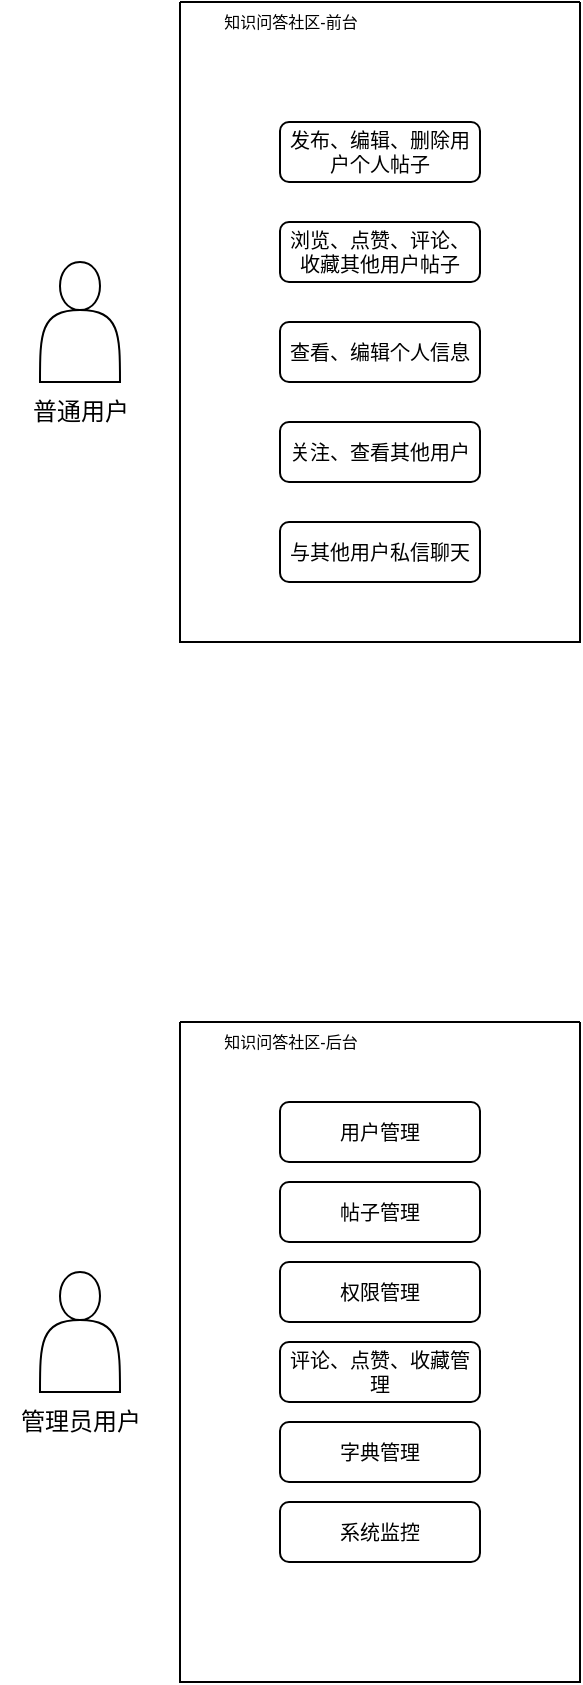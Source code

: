 <mxfile version="22.1.18" type="github">
  <diagram name="第 1 页" id="BvV1U0EicXiyCjJr9YVR">
    <mxGraphModel dx="1079" dy="633" grid="1" gridSize="10" guides="1" tooltips="1" connect="1" arrows="1" fold="1" page="1" pageScale="1" pageWidth="827" pageHeight="1169" math="0" shadow="0">
      <root>
        <mxCell id="0" />
        <mxCell id="1" parent="0" />
        <mxCell id="Ci9BcAehfuN5I9fXSeE--8" value="" style="shape=actor;whiteSpace=wrap;html=1;" vertex="1" parent="1">
          <mxGeometry x="200" y="580" width="40" height="60" as="geometry" />
        </mxCell>
        <mxCell id="Ci9BcAehfuN5I9fXSeE--11" value="普通用户" style="text;html=1;align=center;verticalAlign=middle;resizable=0;points=[];autosize=1;strokeColor=none;fillColor=none;" vertex="1" parent="1">
          <mxGeometry x="185" y="640" width="70" height="30" as="geometry" />
        </mxCell>
        <mxCell id="Ci9BcAehfuN5I9fXSeE--12" value="" style="shape=actor;whiteSpace=wrap;html=1;" vertex="1" parent="1">
          <mxGeometry x="200" y="1085" width="40" height="60" as="geometry" />
        </mxCell>
        <mxCell id="Ci9BcAehfuN5I9fXSeE--13" value="管理员用户&lt;br&gt;" style="text;html=1;align=center;verticalAlign=middle;resizable=0;points=[];autosize=1;strokeColor=none;fillColor=none;" vertex="1" parent="1">
          <mxGeometry x="180" y="1145" width="80" height="30" as="geometry" />
        </mxCell>
        <mxCell id="Ci9BcAehfuN5I9fXSeE--15" value="" style="swimlane;startSize=0;" vertex="1" parent="1">
          <mxGeometry x="270" y="450" width="200" height="320" as="geometry" />
        </mxCell>
        <mxCell id="Ci9BcAehfuN5I9fXSeE--22" value="知识问答社区-前台" style="text;html=1;align=center;verticalAlign=middle;resizable=0;points=[];autosize=1;strokeColor=none;fillColor=none;fontSize=8;" vertex="1" parent="Ci9BcAehfuN5I9fXSeE--15">
          <mxGeometry x="10" width="90" height="20" as="geometry" />
        </mxCell>
        <mxCell id="Ci9BcAehfuN5I9fXSeE--26" value="发布、编辑、删除用户个人帖子" style="rounded=1;whiteSpace=wrap;html=1;fontSize=10;" vertex="1" parent="Ci9BcAehfuN5I9fXSeE--15">
          <mxGeometry x="50" y="60" width="100" height="30" as="geometry" />
        </mxCell>
        <mxCell id="Ci9BcAehfuN5I9fXSeE--27" value="浏览、点赞、评论、收藏其他用户帖子" style="rounded=1;whiteSpace=wrap;html=1;fontSize=10;" vertex="1" parent="Ci9BcAehfuN5I9fXSeE--15">
          <mxGeometry x="50" y="110" width="100" height="30" as="geometry" />
        </mxCell>
        <mxCell id="Ci9BcAehfuN5I9fXSeE--28" value="查看、编辑个人信息" style="rounded=1;whiteSpace=wrap;html=1;fontSize=10;" vertex="1" parent="Ci9BcAehfuN5I9fXSeE--15">
          <mxGeometry x="50" y="160" width="100" height="30" as="geometry" />
        </mxCell>
        <mxCell id="Ci9BcAehfuN5I9fXSeE--32" value="关注、查看其他用户" style="rounded=1;whiteSpace=wrap;html=1;fontSize=10;" vertex="1" parent="Ci9BcAehfuN5I9fXSeE--15">
          <mxGeometry x="50" y="210" width="100" height="30" as="geometry" />
        </mxCell>
        <mxCell id="Ci9BcAehfuN5I9fXSeE--29" value="与其他用户私信聊天" style="rounded=1;whiteSpace=wrap;html=1;fontSize=10;" vertex="1" parent="Ci9BcAehfuN5I9fXSeE--15">
          <mxGeometry x="50" y="260" width="100" height="30" as="geometry" />
        </mxCell>
        <mxCell id="Ci9BcAehfuN5I9fXSeE--21" value="" style="swimlane;startSize=0;" vertex="1" parent="1">
          <mxGeometry x="270" y="960" width="200" height="330" as="geometry" />
        </mxCell>
        <mxCell id="Ci9BcAehfuN5I9fXSeE--33" value="用户管理" style="rounded=1;whiteSpace=wrap;html=1;fontSize=10;" vertex="1" parent="Ci9BcAehfuN5I9fXSeE--21">
          <mxGeometry x="50" y="40" width="100" height="30" as="geometry" />
        </mxCell>
        <mxCell id="Ci9BcAehfuN5I9fXSeE--37" value="帖子管理" style="rounded=1;whiteSpace=wrap;html=1;fontSize=10;" vertex="1" parent="Ci9BcAehfuN5I9fXSeE--21">
          <mxGeometry x="50" y="80" width="100" height="30" as="geometry" />
        </mxCell>
        <mxCell id="Ci9BcAehfuN5I9fXSeE--38" value="权限管理" style="rounded=1;whiteSpace=wrap;html=1;fontSize=10;" vertex="1" parent="Ci9BcAehfuN5I9fXSeE--21">
          <mxGeometry x="50" y="120" width="100" height="30" as="geometry" />
        </mxCell>
        <mxCell id="Ci9BcAehfuN5I9fXSeE--39" value="评论、点赞、收藏管理" style="rounded=1;whiteSpace=wrap;html=1;fontSize=10;" vertex="1" parent="Ci9BcAehfuN5I9fXSeE--21">
          <mxGeometry x="50" y="160" width="100" height="30" as="geometry" />
        </mxCell>
        <mxCell id="Ci9BcAehfuN5I9fXSeE--40" value="字典管理" style="rounded=1;whiteSpace=wrap;html=1;fontSize=10;" vertex="1" parent="Ci9BcAehfuN5I9fXSeE--21">
          <mxGeometry x="50" y="200" width="100" height="30" as="geometry" />
        </mxCell>
        <mxCell id="Ci9BcAehfuN5I9fXSeE--41" value="系统监控" style="rounded=1;whiteSpace=wrap;html=1;fontSize=10;" vertex="1" parent="Ci9BcAehfuN5I9fXSeE--21">
          <mxGeometry x="50" y="240" width="100" height="30" as="geometry" />
        </mxCell>
        <mxCell id="Ci9BcAehfuN5I9fXSeE--23" value="知识问答社区-后台" style="text;html=1;align=center;verticalAlign=middle;resizable=0;points=[];autosize=1;strokeColor=none;fillColor=none;fontSize=8;" vertex="1" parent="Ci9BcAehfuN5I9fXSeE--21">
          <mxGeometry x="10" width="90" height="20" as="geometry" />
        </mxCell>
      </root>
    </mxGraphModel>
  </diagram>
</mxfile>
